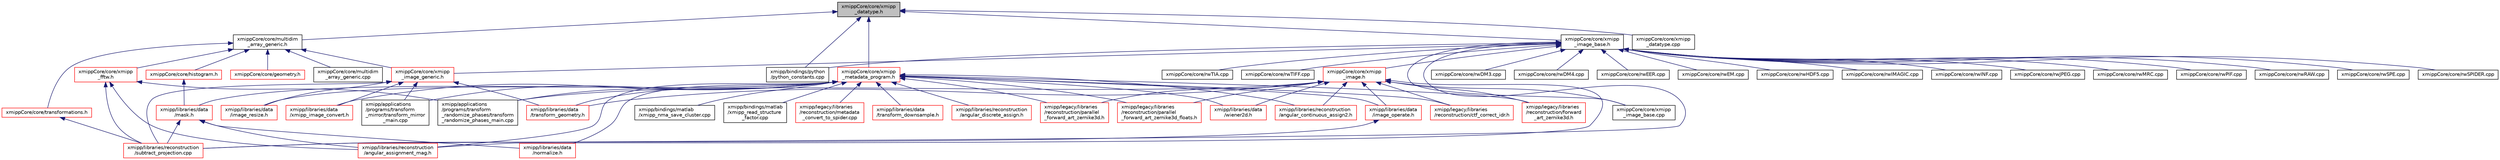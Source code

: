 digraph "xmippCore/core/xmipp_datatype.h"
{
  edge [fontname="Helvetica",fontsize="10",labelfontname="Helvetica",labelfontsize="10"];
  node [fontname="Helvetica",fontsize="10",shape=record];
  Node2 [label="xmippCore/core/xmipp\l_datatype.h",height=0.2,width=0.4,color="black", fillcolor="grey75", style="filled", fontcolor="black"];
  Node2 -> Node3 [dir="back",color="midnightblue",fontsize="10",style="solid",fontname="Helvetica"];
  Node3 [label="xmipp/bindings/python\l/python_constants.cpp",height=0.2,width=0.4,color="black", fillcolor="white", style="filled",URL="$python__constants_8cpp.html"];
  Node2 -> Node4 [dir="back",color="midnightblue",fontsize="10",style="solid",fontname="Helvetica"];
  Node4 [label="xmippCore/core/xmipp\l_image_base.h",height=0.2,width=0.4,color="black", fillcolor="white", style="filled",URL="$xmipp__image__base_8h.html"];
  Node4 -> Node3 [dir="back",color="midnightblue",fontsize="10",style="solid",fontname="Helvetica"];
  Node4 -> Node5 [dir="back",color="midnightblue",fontsize="10",style="solid",fontname="Helvetica"];
  Node5 [label="xmipp/libraries/reconstruction\l/subtract_projection.cpp",height=0.2,width=0.4,color="red", fillcolor="white", style="filled",URL="$subtract__projection_8cpp.html"];
  Node4 -> Node7 [dir="back",color="midnightblue",fontsize="10",style="solid",fontname="Helvetica"];
  Node7 [label="xmippCore/core/xmipp\l_image.h",height=0.2,width=0.4,color="red", fillcolor="white", style="filled",URL="$xmipp__image_8h.html"];
  Node7 -> Node16 [dir="back",color="midnightblue",fontsize="10",style="solid",fontname="Helvetica"];
  Node16 [label="xmipp/applications\l/programs/transform\l_randomize_phases/transform\l_randomize_phases_main.cpp",height=0.2,width=0.4,color="black", fillcolor="white", style="filled",URL="$transform__randomize__phases__main_8cpp.html"];
  Node7 -> Node66 [dir="back",color="midnightblue",fontsize="10",style="solid",fontname="Helvetica"];
  Node66 [label="xmipp/legacy/libraries\l/reconstruction/ctf_correct_idr.h",height=0.2,width=0.4,color="red", fillcolor="white", style="filled",URL="$ctf__correct__idr_8h.html"];
  Node7 -> Node75 [dir="back",color="midnightblue",fontsize="10",style="solid",fontname="Helvetica"];
  Node75 [label="xmipp/legacy/libraries\l/reconstruction/forward\l_art_zernike3d.h",height=0.2,width=0.4,color="red", fillcolor="white", style="filled",URL="$forward__art__zernike3d_8h.html"];
  Node7 -> Node87 [dir="back",color="midnightblue",fontsize="10",style="solid",fontname="Helvetica"];
  Node87 [label="xmipp/legacy/libraries\l/reconstruction/parallel\l_forward_art_zernike3d.h",height=0.2,width=0.4,color="red", fillcolor="white", style="filled",URL="$parallel__forward__art__zernike3d_8h.html"];
  Node7 -> Node90 [dir="back",color="midnightblue",fontsize="10",style="solid",fontname="Helvetica"];
  Node90 [label="xmipp/legacy/libraries\l/reconstruction/parallel\l_forward_art_zernike3d_floats.h",height=0.2,width=0.4,color="red", fillcolor="white", style="filled",URL="$parallel__forward__art__zernike3d__floats_8h.html"];
  Node7 -> Node506 [dir="back",color="midnightblue",fontsize="10",style="solid",fontname="Helvetica"];
  Node506 [label="xmipp/libraries/data\l/image_operate.h",height=0.2,width=0.4,color="red", fillcolor="white", style="filled",URL="$image__operate_8h.html"];
  Node506 -> Node5 [dir="back",color="midnightblue",fontsize="10",style="solid",fontname="Helvetica"];
  Node7 -> Node511 [dir="back",color="midnightblue",fontsize="10",style="solid",fontname="Helvetica"];
  Node511 [label="xmipp/libraries/data\l/transform_geometry.h",height=0.2,width=0.4,color="red", fillcolor="white", style="filled",URL="$transform__geometry_8h.html"];
  Node7 -> Node461 [dir="back",color="midnightblue",fontsize="10",style="solid",fontname="Helvetica"];
  Node461 [label="xmipp/libraries/data\l/wiener2d.h",height=0.2,width=0.4,color="red", fillcolor="white", style="filled",URL="$wiener2d_8h.html"];
  Node7 -> Node196 [dir="back",color="midnightblue",fontsize="10",style="solid",fontname="Helvetica"];
  Node196 [label="xmipp/libraries/reconstruction\l/angular_assignment_mag.h",height=0.2,width=0.4,color="red", fillcolor="white", style="filled",URL="$angular__assignment__mag_8h.html"];
  Node7 -> Node385 [dir="back",color="midnightblue",fontsize="10",style="solid",fontname="Helvetica"];
  Node385 [label="xmipp/libraries/reconstruction\l/angular_continuous_assign2.h",height=0.2,width=0.4,color="red", fillcolor="white", style="filled",URL="$angular__continuous__assign2_8h.html"];
  Node7 -> Node680 [dir="back",color="midnightblue",fontsize="10",style="solid",fontname="Helvetica"];
  Node680 [label="xmippCore/core/xmipp\l_image_base.cpp",height=0.2,width=0.4,color="black", fillcolor="white", style="filled",URL="$xmipp__image__base_8cpp.html"];
  Node4 -> Node685 [dir="back",color="midnightblue",fontsize="10",style="solid",fontname="Helvetica"];
  Node685 [label="xmippCore/core/xmipp\l_image_generic.h",height=0.2,width=0.4,color="red", fillcolor="white", style="filled",URL="$xmipp__image__generic_8h.html"];
  Node685 -> Node686 [dir="back",color="midnightblue",fontsize="10",style="solid",fontname="Helvetica"];
  Node686 [label="xmipp/applications\l/programs/transform\l_mirror/transform_mirror\l_main.cpp",height=0.2,width=0.4,color="black", fillcolor="white", style="filled",URL="$transform__mirror__main_8cpp.html"];
  Node685 -> Node690 [dir="back",color="midnightblue",fontsize="10",style="solid",fontname="Helvetica"];
  Node690 [label="xmipp/libraries/data\l/image_resize.h",height=0.2,width=0.4,color="red", fillcolor="white", style="filled",URL="$image__resize_8h.html"];
  Node685 -> Node511 [dir="back",color="midnightblue",fontsize="10",style="solid",fontname="Helvetica"];
  Node685 -> Node695 [dir="back",color="midnightblue",fontsize="10",style="solid",fontname="Helvetica"];
  Node695 [label="xmipp/libraries/data\l/xmipp_image_convert.h",height=0.2,width=0.4,color="red", fillcolor="white", style="filled",URL="$xmipp__image__convert_8h.html"];
  Node685 -> Node5 [dir="back",color="midnightblue",fontsize="10",style="solid",fontname="Helvetica"];
  Node4 -> Node701 [dir="back",color="midnightblue",fontsize="10",style="solid",fontname="Helvetica"];
  Node701 [label="xmippCore/core/rwDM3.cpp",height=0.2,width=0.4,color="black", fillcolor="white", style="filled",URL="$rwDM3_8cpp.html"];
  Node4 -> Node702 [dir="back",color="midnightblue",fontsize="10",style="solid",fontname="Helvetica"];
  Node702 [label="xmippCore/core/rwDM4.cpp",height=0.2,width=0.4,color="black", fillcolor="white", style="filled",URL="$rwDM4_8cpp.html"];
  Node4 -> Node703 [dir="back",color="midnightblue",fontsize="10",style="solid",fontname="Helvetica"];
  Node703 [label="xmippCore/core/rwEER.cpp",height=0.2,width=0.4,color="black", fillcolor="white", style="filled",URL="$rwEER_8cpp.html"];
  Node4 -> Node704 [dir="back",color="midnightblue",fontsize="10",style="solid",fontname="Helvetica"];
  Node704 [label="xmippCore/core/rwEM.cpp",height=0.2,width=0.4,color="black", fillcolor="white", style="filled",URL="$rwEM_8cpp.html"];
  Node4 -> Node705 [dir="back",color="midnightblue",fontsize="10",style="solid",fontname="Helvetica"];
  Node705 [label="xmippCore/core/rwHDF5.cpp",height=0.2,width=0.4,color="black", fillcolor="white", style="filled",URL="$rwHDF5_8cpp.html"];
  Node4 -> Node706 [dir="back",color="midnightblue",fontsize="10",style="solid",fontname="Helvetica"];
  Node706 [label="xmippCore/core/rwIMAGIC.cpp",height=0.2,width=0.4,color="black", fillcolor="white", style="filled",URL="$rwIMAGIC_8cpp.html"];
  Node4 -> Node707 [dir="back",color="midnightblue",fontsize="10",style="solid",fontname="Helvetica"];
  Node707 [label="xmippCore/core/rwINF.cpp",height=0.2,width=0.4,color="black", fillcolor="white", style="filled",URL="$rwINF_8cpp.html"];
  Node4 -> Node708 [dir="back",color="midnightblue",fontsize="10",style="solid",fontname="Helvetica"];
  Node708 [label="xmippCore/core/rwJPEG.cpp",height=0.2,width=0.4,color="black", fillcolor="white", style="filled",URL="$rwJPEG_8cpp.html"];
  Node4 -> Node709 [dir="back",color="midnightblue",fontsize="10",style="solid",fontname="Helvetica"];
  Node709 [label="xmippCore/core/rwMRC.cpp",height=0.2,width=0.4,color="black", fillcolor="white", style="filled",URL="$rwMRC_8cpp.html"];
  Node4 -> Node710 [dir="back",color="midnightblue",fontsize="10",style="solid",fontname="Helvetica"];
  Node710 [label="xmippCore/core/rwPIF.cpp",height=0.2,width=0.4,color="black", fillcolor="white", style="filled",URL="$rwPIF_8cpp.html"];
  Node4 -> Node711 [dir="back",color="midnightblue",fontsize="10",style="solid",fontname="Helvetica"];
  Node711 [label="xmippCore/core/rwRAW.cpp",height=0.2,width=0.4,color="black", fillcolor="white", style="filled",URL="$rwRAW_8cpp.html"];
  Node4 -> Node712 [dir="back",color="midnightblue",fontsize="10",style="solid",fontname="Helvetica"];
  Node712 [label="xmippCore/core/rwSPE.cpp",height=0.2,width=0.4,color="black", fillcolor="white", style="filled",URL="$rwSPE_8cpp.html"];
  Node4 -> Node713 [dir="back",color="midnightblue",fontsize="10",style="solid",fontname="Helvetica"];
  Node713 [label="xmippCore/core/rwSPIDER.cpp",height=0.2,width=0.4,color="black", fillcolor="white", style="filled",URL="$rwSPIDER_8cpp.html"];
  Node4 -> Node714 [dir="back",color="midnightblue",fontsize="10",style="solid",fontname="Helvetica"];
  Node714 [label="xmippCore/core/rwTIA.cpp",height=0.2,width=0.4,color="black", fillcolor="white", style="filled",URL="$rwTIA_8cpp.html"];
  Node4 -> Node715 [dir="back",color="midnightblue",fontsize="10",style="solid",fontname="Helvetica"];
  Node715 [label="xmippCore/core/rwTIFF.cpp",height=0.2,width=0.4,color="black", fillcolor="white", style="filled",URL="$rwTIFF_8cpp.html"];
  Node4 -> Node680 [dir="back",color="midnightblue",fontsize="10",style="solid",fontname="Helvetica"];
  Node2 -> Node716 [dir="back",color="midnightblue",fontsize="10",style="solid",fontname="Helvetica"];
  Node716 [label="xmippCore/core/multidim\l_array_generic.h",height=0.2,width=0.4,color="black", fillcolor="white", style="filled",URL="$multidim__array__generic_8h.html"];
  Node716 -> Node685 [dir="back",color="midnightblue",fontsize="10",style="solid",fontname="Helvetica"];
  Node716 -> Node717 [dir="back",color="midnightblue",fontsize="10",style="solid",fontname="Helvetica"];
  Node717 [label="xmippCore/core/transformations.h",height=0.2,width=0.4,color="red", fillcolor="white", style="filled",URL="$transformations_8h.html"];
  Node717 -> Node5 [dir="back",color="midnightblue",fontsize="10",style="solid",fontname="Helvetica"];
  Node716 -> Node760 [dir="back",color="midnightblue",fontsize="10",style="solid",fontname="Helvetica"];
  Node760 [label="xmippCore/core/geometry.h",height=0.2,width=0.4,color="red", fillcolor="white", style="filled",URL="$geometry_8h.html"];
  Node716 -> Node764 [dir="back",color="midnightblue",fontsize="10",style="solid",fontname="Helvetica"];
  Node764 [label="xmippCore/core/histogram.h",height=0.2,width=0.4,color="red", fillcolor="white", style="filled",URL="$histogram_8h.html"];
  Node764 -> Node152 [dir="back",color="midnightblue",fontsize="10",style="solid",fontname="Helvetica"];
  Node152 [label="xmipp/libraries/data\l/mask.h",height=0.2,width=0.4,color="red", fillcolor="white", style="filled",URL="$mask_8h.html"];
  Node152 -> Node173 [dir="back",color="midnightblue",fontsize="10",style="solid",fontname="Helvetica"];
  Node173 [label="xmipp/libraries/data\l/normalize.h",height=0.2,width=0.4,color="red", fillcolor="white", style="filled",URL="$normalize_8h.html"];
  Node152 -> Node196 [dir="back",color="midnightblue",fontsize="10",style="solid",fontname="Helvetica"];
  Node152 -> Node5 [dir="back",color="midnightblue",fontsize="10",style="solid",fontname="Helvetica"];
  Node716 -> Node773 [dir="back",color="midnightblue",fontsize="10",style="solid",fontname="Helvetica"];
  Node773 [label="xmippCore/core/xmipp\l_fftw.h",height=0.2,width=0.4,color="red", fillcolor="white", style="filled",URL="$xmipp__fftw_8h.html"];
  Node773 -> Node16 [dir="back",color="midnightblue",fontsize="10",style="solid",fontname="Helvetica"];
  Node773 -> Node196 [dir="back",color="midnightblue",fontsize="10",style="solid",fontname="Helvetica"];
  Node773 -> Node5 [dir="back",color="midnightblue",fontsize="10",style="solid",fontname="Helvetica"];
  Node716 -> Node786 [dir="back",color="midnightblue",fontsize="10",style="solid",fontname="Helvetica"];
  Node786 [label="xmippCore/core/multidim\l_array_generic.cpp",height=0.2,width=0.4,color="black", fillcolor="white", style="filled",URL="$multidim__array__generic_8cpp.html"];
  Node2 -> Node787 [dir="back",color="midnightblue",fontsize="10",style="solid",fontname="Helvetica"];
  Node787 [label="xmippCore/core/xmipp\l_datatype.cpp",height=0.2,width=0.4,color="black", fillcolor="white", style="filled",URL="$xmipp__datatype_8cpp.html"];
  Node2 -> Node788 [dir="back",color="midnightblue",fontsize="10",style="solid",fontname="Helvetica"];
  Node788 [label="xmippCore/core/xmipp\l_metadata_program.h",height=0.2,width=0.4,color="red", fillcolor="white", style="filled",URL="$xmipp__metadata__program_8h.html"];
  Node788 -> Node686 [dir="back",color="midnightblue",fontsize="10",style="solid",fontname="Helvetica"];
  Node788 -> Node16 [dir="back",color="midnightblue",fontsize="10",style="solid",fontname="Helvetica"];
  Node788 -> Node789 [dir="back",color="midnightblue",fontsize="10",style="solid",fontname="Helvetica"];
  Node789 [label="xmipp/bindings/matlab\l/xmipp_nma_save_cluster.cpp",height=0.2,width=0.4,color="black", fillcolor="white", style="filled",URL="$xmipp__nma__save__cluster_8cpp.html"];
  Node788 -> Node790 [dir="back",color="midnightblue",fontsize="10",style="solid",fontname="Helvetica"];
  Node790 [label="xmipp/bindings/matlab\l/xmipp_read_structure\l_factor.cpp",height=0.2,width=0.4,color="black", fillcolor="white", style="filled",URL="$xmipp__read__structure__factor_8cpp.html"];
  Node788 -> Node66 [dir="back",color="midnightblue",fontsize="10",style="solid",fontname="Helvetica"];
  Node788 -> Node75 [dir="back",color="midnightblue",fontsize="10",style="solid",fontname="Helvetica"];
  Node788 -> Node523 [dir="back",color="midnightblue",fontsize="10",style="solid",fontname="Helvetica"];
  Node523 [label="xmipp/legacy/libraries\l/reconstruction/metadata\l_convert_to_spider.cpp",height=0.2,width=0.4,color="red", fillcolor="white", style="filled",URL="$metadata__convert__to__spider_8cpp.html"];
  Node788 -> Node87 [dir="back",color="midnightblue",fontsize="10",style="solid",fontname="Helvetica"];
  Node788 -> Node90 [dir="back",color="midnightblue",fontsize="10",style="solid",fontname="Helvetica"];
  Node788 -> Node152 [dir="back",color="midnightblue",fontsize="10",style="solid",fontname="Helvetica"];
  Node788 -> Node506 [dir="back",color="midnightblue",fontsize="10",style="solid",fontname="Helvetica"];
  Node788 -> Node690 [dir="back",color="midnightblue",fontsize="10",style="solid",fontname="Helvetica"];
  Node788 -> Node173 [dir="back",color="midnightblue",fontsize="10",style="solid",fontname="Helvetica"];
  Node788 -> Node791 [dir="back",color="midnightblue",fontsize="10",style="solid",fontname="Helvetica"];
  Node791 [label="xmipp/libraries/data\l/transform_downsample.h",height=0.2,width=0.4,color="red", fillcolor="white", style="filled",URL="$transform__downsample_8h.html"];
  Node788 -> Node511 [dir="back",color="midnightblue",fontsize="10",style="solid",fontname="Helvetica"];
  Node788 -> Node461 [dir="back",color="midnightblue",fontsize="10",style="solid",fontname="Helvetica"];
  Node788 -> Node695 [dir="back",color="midnightblue",fontsize="10",style="solid",fontname="Helvetica"];
  Node788 -> Node196 [dir="back",color="midnightblue",fontsize="10",style="solid",fontname="Helvetica"];
  Node788 -> Node385 [dir="back",color="midnightblue",fontsize="10",style="solid",fontname="Helvetica"];
  Node788 -> Node747 [dir="back",color="midnightblue",fontsize="10",style="solid",fontname="Helvetica"];
  Node747 [label="xmipp/libraries/reconstruction\l/angular_discrete_assign.h",height=0.2,width=0.4,color="red", fillcolor="white", style="filled",URL="$angular__discrete__assign_8h.html"];
}
